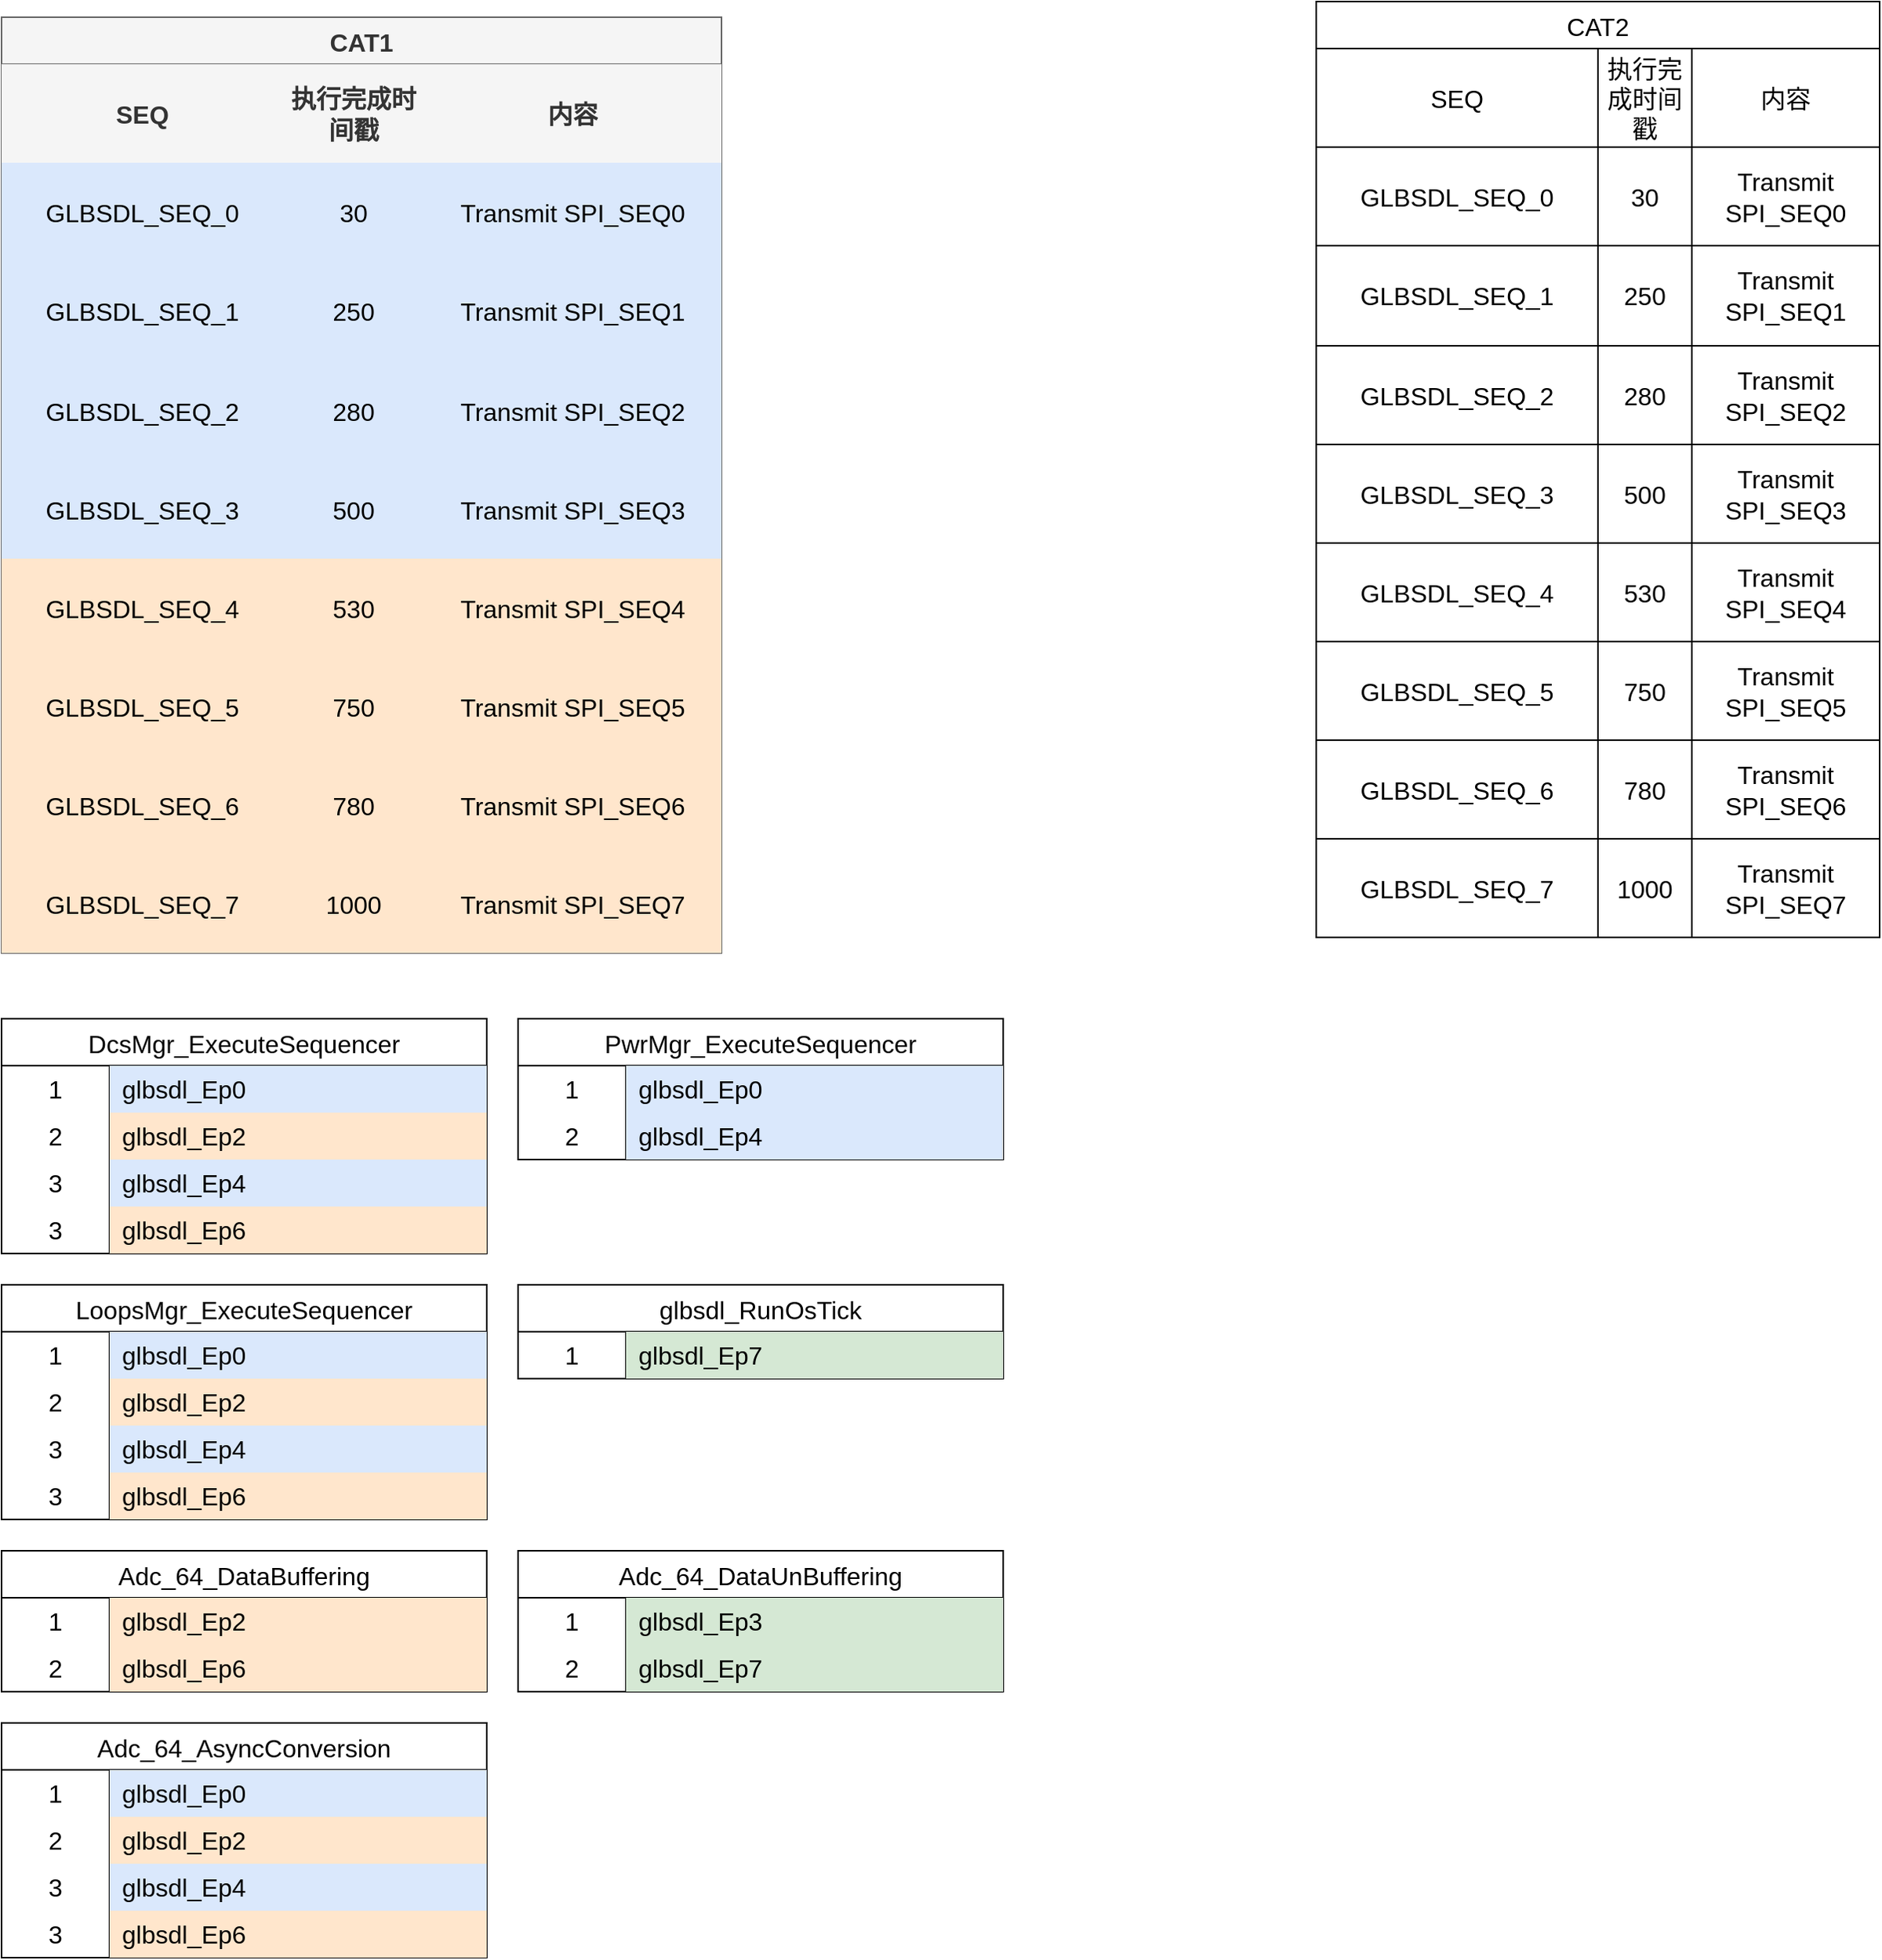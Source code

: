 <mxfile version="22.1.5" type="github">
  <diagram name="第 1 页" id="v6oY52smnRcEkZ9FU9oF">
    <mxGraphModel dx="1167" dy="648" grid="1" gridSize="10" guides="1" tooltips="1" connect="1" arrows="1" fold="1" page="1" pageScale="1" pageWidth="850" pageHeight="1100" math="0" shadow="0">
      <root>
        <mxCell id="0" />
        <mxCell id="1" parent="0" />
        <mxCell id="ijFXuitJDZCYeXIuiVJV-2" value="CAT1" style="shape=table;startSize=30;container=1;collapsible=0;childLayout=tableLayout;strokeColor=#666666;fontSize=16;fontStyle=1;fillColor=#f5f5f5;fontColor=#333333;" vertex="1" parent="1">
          <mxGeometry x="40" y="70" width="460" height="598" as="geometry" />
        </mxCell>
        <mxCell id="ijFXuitJDZCYeXIuiVJV-35" value="" style="shape=tableRow;horizontal=0;startSize=0;swimlaneHead=0;swimlaneBody=0;strokeColor=inherit;top=0;left=0;bottom=0;right=0;collapsible=0;dropTarget=0;fillColor=none;points=[[0,0.5],[1,0.5]];portConstraint=eastwest;fontSize=16;" vertex="1" parent="ijFXuitJDZCYeXIuiVJV-2">
          <mxGeometry y="30" width="460" height="63" as="geometry" />
        </mxCell>
        <mxCell id="ijFXuitJDZCYeXIuiVJV-36" value="SEQ" style="shape=partialRectangle;html=1;whiteSpace=wrap;connectable=0;strokeColor=#666666;overflow=hidden;fillColor=#f5f5f5;top=0;left=0;bottom=0;right=0;pointerEvents=1;fontSize=16;fontStyle=1;fontColor=#333333;" vertex="1" parent="ijFXuitJDZCYeXIuiVJV-35">
          <mxGeometry width="180" height="63" as="geometry">
            <mxRectangle width="180" height="63" as="alternateBounds" />
          </mxGeometry>
        </mxCell>
        <mxCell id="ijFXuitJDZCYeXIuiVJV-37" value="执行完成时间戳" style="shape=partialRectangle;html=1;whiteSpace=wrap;connectable=0;strokeColor=#666666;overflow=hidden;fillColor=#f5f5f5;top=0;left=0;bottom=0;right=0;pointerEvents=1;fontSize=16;fontStyle=1;fontColor=#333333;" vertex="1" parent="ijFXuitJDZCYeXIuiVJV-35">
          <mxGeometry x="180" width="90" height="63" as="geometry">
            <mxRectangle width="90" height="63" as="alternateBounds" />
          </mxGeometry>
        </mxCell>
        <mxCell id="ijFXuitJDZCYeXIuiVJV-38" value="内容" style="shape=partialRectangle;html=1;whiteSpace=wrap;connectable=0;strokeColor=#666666;overflow=hidden;fillColor=#f5f5f5;top=0;left=0;bottom=0;right=0;pointerEvents=1;fontSize=16;fontStyle=1;fontColor=#333333;" vertex="1" parent="ijFXuitJDZCYeXIuiVJV-35">
          <mxGeometry x="270" width="190" height="63" as="geometry">
            <mxRectangle width="190" height="63" as="alternateBounds" />
          </mxGeometry>
        </mxCell>
        <mxCell id="ijFXuitJDZCYeXIuiVJV-3" value="" style="shape=tableRow;horizontal=0;startSize=0;swimlaneHead=0;swimlaneBody=0;strokeColor=inherit;top=0;left=0;bottom=0;right=0;collapsible=0;dropTarget=0;fillColor=none;points=[[0,0.5],[1,0.5]];portConstraint=eastwest;fontSize=16;" vertex="1" parent="ijFXuitJDZCYeXIuiVJV-2">
          <mxGeometry y="93" width="460" height="63" as="geometry" />
        </mxCell>
        <mxCell id="ijFXuitJDZCYeXIuiVJV-4" value="GLBSDL_SEQ_0" style="shape=partialRectangle;html=1;whiteSpace=wrap;connectable=0;strokeColor=#6c8ebf;overflow=hidden;fillColor=#dae8fc;top=0;left=0;bottom=0;right=0;pointerEvents=1;fontSize=16;" vertex="1" parent="ijFXuitJDZCYeXIuiVJV-3">
          <mxGeometry width="180" height="63" as="geometry">
            <mxRectangle width="180" height="63" as="alternateBounds" />
          </mxGeometry>
        </mxCell>
        <mxCell id="ijFXuitJDZCYeXIuiVJV-5" value="30" style="shape=partialRectangle;html=1;whiteSpace=wrap;connectable=0;strokeColor=#6c8ebf;overflow=hidden;fillColor=#dae8fc;top=0;left=0;bottom=0;right=0;pointerEvents=1;fontSize=16;" vertex="1" parent="ijFXuitJDZCYeXIuiVJV-3">
          <mxGeometry x="180" width="90" height="63" as="geometry">
            <mxRectangle width="90" height="63" as="alternateBounds" />
          </mxGeometry>
        </mxCell>
        <mxCell id="ijFXuitJDZCYeXIuiVJV-6" value="Transmit SPI_SEQ0" style="shape=partialRectangle;html=1;whiteSpace=wrap;connectable=0;strokeColor=#6c8ebf;overflow=hidden;fillColor=#dae8fc;top=0;left=0;bottom=0;right=0;pointerEvents=1;fontSize=16;" vertex="1" parent="ijFXuitJDZCYeXIuiVJV-3">
          <mxGeometry x="270" width="190" height="63" as="geometry">
            <mxRectangle width="190" height="63" as="alternateBounds" />
          </mxGeometry>
        </mxCell>
        <mxCell id="ijFXuitJDZCYeXIuiVJV-7" value="" style="shape=tableRow;horizontal=0;startSize=0;swimlaneHead=0;swimlaneBody=0;strokeColor=inherit;top=0;left=0;bottom=0;right=0;collapsible=0;dropTarget=0;fillColor=none;points=[[0,0.5],[1,0.5]];portConstraint=eastwest;fontSize=16;" vertex="1" parent="ijFXuitJDZCYeXIuiVJV-2">
          <mxGeometry y="156" width="460" height="64" as="geometry" />
        </mxCell>
        <mxCell id="ijFXuitJDZCYeXIuiVJV-8" value="GLBSDL_SEQ_1" style="shape=partialRectangle;html=1;whiteSpace=wrap;connectable=0;strokeColor=#6c8ebf;overflow=hidden;fillColor=#dae8fc;top=0;left=0;bottom=0;right=0;pointerEvents=1;fontSize=16;" vertex="1" parent="ijFXuitJDZCYeXIuiVJV-7">
          <mxGeometry width="180" height="64" as="geometry">
            <mxRectangle width="180" height="64" as="alternateBounds" />
          </mxGeometry>
        </mxCell>
        <mxCell id="ijFXuitJDZCYeXIuiVJV-9" value="250" style="shape=partialRectangle;html=1;whiteSpace=wrap;connectable=0;strokeColor=#6c8ebf;overflow=hidden;fillColor=#dae8fc;top=0;left=0;bottom=0;right=0;pointerEvents=1;fontSize=16;" vertex="1" parent="ijFXuitJDZCYeXIuiVJV-7">
          <mxGeometry x="180" width="90" height="64" as="geometry">
            <mxRectangle width="90" height="64" as="alternateBounds" />
          </mxGeometry>
        </mxCell>
        <mxCell id="ijFXuitJDZCYeXIuiVJV-10" value="Transmit SPI_SEQ1" style="shape=partialRectangle;html=1;whiteSpace=wrap;connectable=0;strokeColor=#6c8ebf;overflow=hidden;fillColor=#dae8fc;top=0;left=0;bottom=0;right=0;pointerEvents=1;fontSize=16;" vertex="1" parent="ijFXuitJDZCYeXIuiVJV-7">
          <mxGeometry x="270" width="190" height="64" as="geometry">
            <mxRectangle width="190" height="64" as="alternateBounds" />
          </mxGeometry>
        </mxCell>
        <mxCell id="ijFXuitJDZCYeXIuiVJV-11" value="" style="shape=tableRow;horizontal=0;startSize=0;swimlaneHead=0;swimlaneBody=0;strokeColor=inherit;top=0;left=0;bottom=0;right=0;collapsible=0;dropTarget=0;fillColor=none;points=[[0,0.5],[1,0.5]];portConstraint=eastwest;fontSize=16;" vertex="1" parent="ijFXuitJDZCYeXIuiVJV-2">
          <mxGeometry y="220" width="460" height="63" as="geometry" />
        </mxCell>
        <mxCell id="ijFXuitJDZCYeXIuiVJV-12" value="GLBSDL_SEQ_2" style="shape=partialRectangle;html=1;whiteSpace=wrap;connectable=0;strokeColor=#6c8ebf;overflow=hidden;fillColor=#dae8fc;top=0;left=0;bottom=0;right=0;pointerEvents=1;fontSize=16;" vertex="1" parent="ijFXuitJDZCYeXIuiVJV-11">
          <mxGeometry width="180" height="63" as="geometry">
            <mxRectangle width="180" height="63" as="alternateBounds" />
          </mxGeometry>
        </mxCell>
        <mxCell id="ijFXuitJDZCYeXIuiVJV-13" value="280" style="shape=partialRectangle;html=1;whiteSpace=wrap;connectable=0;strokeColor=#6c8ebf;overflow=hidden;fillColor=#dae8fc;top=0;left=0;bottom=0;right=0;pointerEvents=1;fontSize=16;" vertex="1" parent="ijFXuitJDZCYeXIuiVJV-11">
          <mxGeometry x="180" width="90" height="63" as="geometry">
            <mxRectangle width="90" height="63" as="alternateBounds" />
          </mxGeometry>
        </mxCell>
        <mxCell id="ijFXuitJDZCYeXIuiVJV-14" value="Transmit SPI_SEQ2" style="shape=partialRectangle;html=1;whiteSpace=wrap;connectable=0;strokeColor=#6c8ebf;overflow=hidden;fillColor=#dae8fc;top=0;left=0;bottom=0;right=0;pointerEvents=1;fontSize=16;" vertex="1" parent="ijFXuitJDZCYeXIuiVJV-11">
          <mxGeometry x="270" width="190" height="63" as="geometry">
            <mxRectangle width="190" height="63" as="alternateBounds" />
          </mxGeometry>
        </mxCell>
        <mxCell id="ijFXuitJDZCYeXIuiVJV-15" value="" style="shape=tableRow;horizontal=0;startSize=0;swimlaneHead=0;swimlaneBody=0;strokeColor=inherit;top=0;left=0;bottom=0;right=0;collapsible=0;dropTarget=0;fillColor=none;points=[[0,0.5],[1,0.5]];portConstraint=eastwest;fontSize=16;" vertex="1" parent="ijFXuitJDZCYeXIuiVJV-2">
          <mxGeometry y="283" width="460" height="63" as="geometry" />
        </mxCell>
        <mxCell id="ijFXuitJDZCYeXIuiVJV-16" value="GLBSDL_SEQ_3" style="shape=partialRectangle;html=1;whiteSpace=wrap;connectable=0;strokeColor=#6c8ebf;overflow=hidden;fillColor=#dae8fc;top=0;left=0;bottom=0;right=0;pointerEvents=1;fontSize=16;" vertex="1" parent="ijFXuitJDZCYeXIuiVJV-15">
          <mxGeometry width="180" height="63" as="geometry">
            <mxRectangle width="180" height="63" as="alternateBounds" />
          </mxGeometry>
        </mxCell>
        <mxCell id="ijFXuitJDZCYeXIuiVJV-17" value="500" style="shape=partialRectangle;html=1;whiteSpace=wrap;connectable=0;strokeColor=#6c8ebf;overflow=hidden;fillColor=#dae8fc;top=0;left=0;bottom=0;right=0;pointerEvents=1;fontSize=16;" vertex="1" parent="ijFXuitJDZCYeXIuiVJV-15">
          <mxGeometry x="180" width="90" height="63" as="geometry">
            <mxRectangle width="90" height="63" as="alternateBounds" />
          </mxGeometry>
        </mxCell>
        <mxCell id="ijFXuitJDZCYeXIuiVJV-18" value="Transmit SPI_SEQ3" style="shape=partialRectangle;html=1;whiteSpace=wrap;connectable=0;strokeColor=#6c8ebf;overflow=hidden;fillColor=#dae8fc;top=0;left=0;bottom=0;right=0;pointerEvents=1;fontSize=16;" vertex="1" parent="ijFXuitJDZCYeXIuiVJV-15">
          <mxGeometry x="270" width="190" height="63" as="geometry">
            <mxRectangle width="190" height="63" as="alternateBounds" />
          </mxGeometry>
        </mxCell>
        <mxCell id="ijFXuitJDZCYeXIuiVJV-19" value="" style="shape=tableRow;horizontal=0;startSize=0;swimlaneHead=0;swimlaneBody=0;strokeColor=inherit;top=0;left=0;bottom=0;right=0;collapsible=0;dropTarget=0;fillColor=none;points=[[0,0.5],[1,0.5]];portConstraint=eastwest;fontSize=16;" vertex="1" parent="ijFXuitJDZCYeXIuiVJV-2">
          <mxGeometry y="346" width="460" height="63" as="geometry" />
        </mxCell>
        <mxCell id="ijFXuitJDZCYeXIuiVJV-20" value="GLBSDL_SEQ_4" style="shape=partialRectangle;html=1;whiteSpace=wrap;connectable=0;strokeColor=#d79b00;overflow=hidden;fillColor=#ffe6cc;top=0;left=0;bottom=0;right=0;pointerEvents=1;fontSize=16;" vertex="1" parent="ijFXuitJDZCYeXIuiVJV-19">
          <mxGeometry width="180" height="63" as="geometry">
            <mxRectangle width="180" height="63" as="alternateBounds" />
          </mxGeometry>
        </mxCell>
        <mxCell id="ijFXuitJDZCYeXIuiVJV-21" value="530" style="shape=partialRectangle;html=1;whiteSpace=wrap;connectable=0;strokeColor=#d79b00;overflow=hidden;fillColor=#ffe6cc;top=0;left=0;bottom=0;right=0;pointerEvents=1;fontSize=16;" vertex="1" parent="ijFXuitJDZCYeXIuiVJV-19">
          <mxGeometry x="180" width="90" height="63" as="geometry">
            <mxRectangle width="90" height="63" as="alternateBounds" />
          </mxGeometry>
        </mxCell>
        <mxCell id="ijFXuitJDZCYeXIuiVJV-22" value="Transmit SPI_SEQ4" style="shape=partialRectangle;html=1;whiteSpace=wrap;connectable=0;strokeColor=#d79b00;overflow=hidden;fillColor=#ffe6cc;top=0;left=0;bottom=0;right=0;pointerEvents=1;fontSize=16;" vertex="1" parent="ijFXuitJDZCYeXIuiVJV-19">
          <mxGeometry x="270" width="190" height="63" as="geometry">
            <mxRectangle width="190" height="63" as="alternateBounds" />
          </mxGeometry>
        </mxCell>
        <mxCell id="ijFXuitJDZCYeXIuiVJV-23" value="" style="shape=tableRow;horizontal=0;startSize=0;swimlaneHead=0;swimlaneBody=0;strokeColor=inherit;top=0;left=0;bottom=0;right=0;collapsible=0;dropTarget=0;fillColor=none;points=[[0,0.5],[1,0.5]];portConstraint=eastwest;fontSize=16;" vertex="1" parent="ijFXuitJDZCYeXIuiVJV-2">
          <mxGeometry y="409" width="460" height="63" as="geometry" />
        </mxCell>
        <mxCell id="ijFXuitJDZCYeXIuiVJV-24" value="GLBSDL_SEQ_5" style="shape=partialRectangle;html=1;whiteSpace=wrap;connectable=0;strokeColor=#d79b00;overflow=hidden;fillColor=#ffe6cc;top=0;left=0;bottom=0;right=0;pointerEvents=1;fontSize=16;" vertex="1" parent="ijFXuitJDZCYeXIuiVJV-23">
          <mxGeometry width="180" height="63" as="geometry">
            <mxRectangle width="180" height="63" as="alternateBounds" />
          </mxGeometry>
        </mxCell>
        <mxCell id="ijFXuitJDZCYeXIuiVJV-25" value="750" style="shape=partialRectangle;html=1;whiteSpace=wrap;connectable=0;strokeColor=#d79b00;overflow=hidden;fillColor=#ffe6cc;top=0;left=0;bottom=0;right=0;pointerEvents=1;fontSize=16;" vertex="1" parent="ijFXuitJDZCYeXIuiVJV-23">
          <mxGeometry x="180" width="90" height="63" as="geometry">
            <mxRectangle width="90" height="63" as="alternateBounds" />
          </mxGeometry>
        </mxCell>
        <mxCell id="ijFXuitJDZCYeXIuiVJV-26" value="Transmit SPI_SEQ5" style="shape=partialRectangle;html=1;whiteSpace=wrap;connectable=0;strokeColor=#d79b00;overflow=hidden;fillColor=#ffe6cc;top=0;left=0;bottom=0;right=0;pointerEvents=1;fontSize=16;" vertex="1" parent="ijFXuitJDZCYeXIuiVJV-23">
          <mxGeometry x="270" width="190" height="63" as="geometry">
            <mxRectangle width="190" height="63" as="alternateBounds" />
          </mxGeometry>
        </mxCell>
        <mxCell id="ijFXuitJDZCYeXIuiVJV-27" value="" style="shape=tableRow;horizontal=0;startSize=0;swimlaneHead=0;swimlaneBody=0;strokeColor=inherit;top=0;left=0;bottom=0;right=0;collapsible=0;dropTarget=0;fillColor=none;points=[[0,0.5],[1,0.5]];portConstraint=eastwest;fontSize=16;" vertex="1" parent="ijFXuitJDZCYeXIuiVJV-2">
          <mxGeometry y="472" width="460" height="63" as="geometry" />
        </mxCell>
        <mxCell id="ijFXuitJDZCYeXIuiVJV-28" value="GLBSDL_SEQ_6" style="shape=partialRectangle;html=1;whiteSpace=wrap;connectable=0;strokeColor=#d79b00;overflow=hidden;fillColor=#ffe6cc;top=0;left=0;bottom=0;right=0;pointerEvents=1;fontSize=16;" vertex="1" parent="ijFXuitJDZCYeXIuiVJV-27">
          <mxGeometry width="180" height="63" as="geometry">
            <mxRectangle width="180" height="63" as="alternateBounds" />
          </mxGeometry>
        </mxCell>
        <mxCell id="ijFXuitJDZCYeXIuiVJV-29" value="780" style="shape=partialRectangle;html=1;whiteSpace=wrap;connectable=0;strokeColor=#d79b00;overflow=hidden;fillColor=#ffe6cc;top=0;left=0;bottom=0;right=0;pointerEvents=1;fontSize=16;" vertex="1" parent="ijFXuitJDZCYeXIuiVJV-27">
          <mxGeometry x="180" width="90" height="63" as="geometry">
            <mxRectangle width="90" height="63" as="alternateBounds" />
          </mxGeometry>
        </mxCell>
        <mxCell id="ijFXuitJDZCYeXIuiVJV-30" value="Transmit SPI_SEQ6" style="shape=partialRectangle;html=1;whiteSpace=wrap;connectable=0;strokeColor=#d79b00;overflow=hidden;fillColor=#ffe6cc;top=0;left=0;bottom=0;right=0;pointerEvents=1;fontSize=16;" vertex="1" parent="ijFXuitJDZCYeXIuiVJV-27">
          <mxGeometry x="270" width="190" height="63" as="geometry">
            <mxRectangle width="190" height="63" as="alternateBounds" />
          </mxGeometry>
        </mxCell>
        <mxCell id="ijFXuitJDZCYeXIuiVJV-31" value="" style="shape=tableRow;horizontal=0;startSize=0;swimlaneHead=0;swimlaneBody=0;strokeColor=inherit;top=0;left=0;bottom=0;right=0;collapsible=0;dropTarget=0;fillColor=none;points=[[0,0.5],[1,0.5]];portConstraint=eastwest;fontSize=16;" vertex="1" parent="ijFXuitJDZCYeXIuiVJV-2">
          <mxGeometry y="535" width="460" height="63" as="geometry" />
        </mxCell>
        <mxCell id="ijFXuitJDZCYeXIuiVJV-32" value="GLBSDL_SEQ_7" style="shape=partialRectangle;html=1;whiteSpace=wrap;connectable=0;strokeColor=#d79b00;overflow=hidden;fillColor=#ffe6cc;top=0;left=0;bottom=0;right=0;pointerEvents=1;fontSize=16;" vertex="1" parent="ijFXuitJDZCYeXIuiVJV-31">
          <mxGeometry width="180" height="63" as="geometry">
            <mxRectangle width="180" height="63" as="alternateBounds" />
          </mxGeometry>
        </mxCell>
        <mxCell id="ijFXuitJDZCYeXIuiVJV-33" value="1000" style="shape=partialRectangle;html=1;whiteSpace=wrap;connectable=0;strokeColor=#d79b00;overflow=hidden;fillColor=#ffe6cc;top=0;left=0;bottom=0;right=0;pointerEvents=1;fontSize=16;" vertex="1" parent="ijFXuitJDZCYeXIuiVJV-31">
          <mxGeometry x="180" width="90" height="63" as="geometry">
            <mxRectangle width="90" height="63" as="alternateBounds" />
          </mxGeometry>
        </mxCell>
        <mxCell id="ijFXuitJDZCYeXIuiVJV-34" value="Transmit SPI_SEQ7" style="shape=partialRectangle;html=1;whiteSpace=wrap;connectable=0;strokeColor=#d79b00;overflow=hidden;fillColor=#ffe6cc;top=0;left=0;bottom=0;right=0;pointerEvents=1;fontSize=16;" vertex="1" parent="ijFXuitJDZCYeXIuiVJV-31">
          <mxGeometry x="270" width="190" height="63" as="geometry">
            <mxRectangle width="190" height="63" as="alternateBounds" />
          </mxGeometry>
        </mxCell>
        <mxCell id="ijFXuitJDZCYeXIuiVJV-43" value="CAT2" style="shape=table;startSize=30;container=1;collapsible=0;childLayout=tableLayout;strokeColor=default;fontSize=16;" vertex="1" parent="1">
          <mxGeometry x="880" y="60" width="360" height="598" as="geometry" />
        </mxCell>
        <mxCell id="ijFXuitJDZCYeXIuiVJV-44" value="" style="shape=tableRow;horizontal=0;startSize=0;swimlaneHead=0;swimlaneBody=0;strokeColor=inherit;top=0;left=0;bottom=0;right=0;collapsible=0;dropTarget=0;fillColor=none;points=[[0,0.5],[1,0.5]];portConstraint=eastwest;fontSize=16;" vertex="1" parent="ijFXuitJDZCYeXIuiVJV-43">
          <mxGeometry y="30" width="360" height="63" as="geometry" />
        </mxCell>
        <mxCell id="ijFXuitJDZCYeXIuiVJV-45" value="SEQ" style="shape=partialRectangle;html=1;whiteSpace=wrap;connectable=0;strokeColor=inherit;overflow=hidden;fillColor=none;top=0;left=0;bottom=0;right=0;pointerEvents=1;fontSize=16;" vertex="1" parent="ijFXuitJDZCYeXIuiVJV-44">
          <mxGeometry width="180" height="63" as="geometry">
            <mxRectangle width="180" height="63" as="alternateBounds" />
          </mxGeometry>
        </mxCell>
        <mxCell id="ijFXuitJDZCYeXIuiVJV-46" value="执行完成时间戳" style="shape=partialRectangle;html=1;whiteSpace=wrap;connectable=0;strokeColor=inherit;overflow=hidden;fillColor=none;top=0;left=0;bottom=0;right=0;pointerEvents=1;fontSize=16;" vertex="1" parent="ijFXuitJDZCYeXIuiVJV-44">
          <mxGeometry x="180" width="60" height="63" as="geometry">
            <mxRectangle width="60" height="63" as="alternateBounds" />
          </mxGeometry>
        </mxCell>
        <mxCell id="ijFXuitJDZCYeXIuiVJV-47" value="内容" style="shape=partialRectangle;html=1;whiteSpace=wrap;connectable=0;strokeColor=inherit;overflow=hidden;fillColor=none;top=0;left=0;bottom=0;right=0;pointerEvents=1;fontSize=16;" vertex="1" parent="ijFXuitJDZCYeXIuiVJV-44">
          <mxGeometry x="240" width="120" height="63" as="geometry">
            <mxRectangle width="120" height="63" as="alternateBounds" />
          </mxGeometry>
        </mxCell>
        <mxCell id="ijFXuitJDZCYeXIuiVJV-48" value="" style="shape=tableRow;horizontal=0;startSize=0;swimlaneHead=0;swimlaneBody=0;strokeColor=inherit;top=0;left=0;bottom=0;right=0;collapsible=0;dropTarget=0;fillColor=none;points=[[0,0.5],[1,0.5]];portConstraint=eastwest;fontSize=16;" vertex="1" parent="ijFXuitJDZCYeXIuiVJV-43">
          <mxGeometry y="93" width="360" height="63" as="geometry" />
        </mxCell>
        <mxCell id="ijFXuitJDZCYeXIuiVJV-49" value="GLBSDL_SEQ_0" style="shape=partialRectangle;html=1;whiteSpace=wrap;connectable=0;strokeColor=inherit;overflow=hidden;fillColor=none;top=0;left=0;bottom=0;right=0;pointerEvents=1;fontSize=16;" vertex="1" parent="ijFXuitJDZCYeXIuiVJV-48">
          <mxGeometry width="180" height="63" as="geometry">
            <mxRectangle width="180" height="63" as="alternateBounds" />
          </mxGeometry>
        </mxCell>
        <mxCell id="ijFXuitJDZCYeXIuiVJV-50" value="30" style="shape=partialRectangle;html=1;whiteSpace=wrap;connectable=0;strokeColor=inherit;overflow=hidden;fillColor=none;top=0;left=0;bottom=0;right=0;pointerEvents=1;fontSize=16;" vertex="1" parent="ijFXuitJDZCYeXIuiVJV-48">
          <mxGeometry x="180" width="60" height="63" as="geometry">
            <mxRectangle width="60" height="63" as="alternateBounds" />
          </mxGeometry>
        </mxCell>
        <mxCell id="ijFXuitJDZCYeXIuiVJV-51" value="Transmit SPI_SEQ0" style="shape=partialRectangle;html=1;whiteSpace=wrap;connectable=0;strokeColor=inherit;overflow=hidden;fillColor=none;top=0;left=0;bottom=0;right=0;pointerEvents=1;fontSize=16;" vertex="1" parent="ijFXuitJDZCYeXIuiVJV-48">
          <mxGeometry x="240" width="120" height="63" as="geometry">
            <mxRectangle width="120" height="63" as="alternateBounds" />
          </mxGeometry>
        </mxCell>
        <mxCell id="ijFXuitJDZCYeXIuiVJV-52" value="" style="shape=tableRow;horizontal=0;startSize=0;swimlaneHead=0;swimlaneBody=0;strokeColor=inherit;top=0;left=0;bottom=0;right=0;collapsible=0;dropTarget=0;fillColor=none;points=[[0,0.5],[1,0.5]];portConstraint=eastwest;fontSize=16;" vertex="1" parent="ijFXuitJDZCYeXIuiVJV-43">
          <mxGeometry y="156" width="360" height="64" as="geometry" />
        </mxCell>
        <mxCell id="ijFXuitJDZCYeXIuiVJV-53" value="GLBSDL_SEQ_1" style="shape=partialRectangle;html=1;whiteSpace=wrap;connectable=0;strokeColor=inherit;overflow=hidden;fillColor=none;top=0;left=0;bottom=0;right=0;pointerEvents=1;fontSize=16;" vertex="1" parent="ijFXuitJDZCYeXIuiVJV-52">
          <mxGeometry width="180" height="64" as="geometry">
            <mxRectangle width="180" height="64" as="alternateBounds" />
          </mxGeometry>
        </mxCell>
        <mxCell id="ijFXuitJDZCYeXIuiVJV-54" value="250" style="shape=partialRectangle;html=1;whiteSpace=wrap;connectable=0;strokeColor=inherit;overflow=hidden;fillColor=none;top=0;left=0;bottom=0;right=0;pointerEvents=1;fontSize=16;" vertex="1" parent="ijFXuitJDZCYeXIuiVJV-52">
          <mxGeometry x="180" width="60" height="64" as="geometry">
            <mxRectangle width="60" height="64" as="alternateBounds" />
          </mxGeometry>
        </mxCell>
        <mxCell id="ijFXuitJDZCYeXIuiVJV-55" value="Transmit SPI_SEQ1" style="shape=partialRectangle;html=1;whiteSpace=wrap;connectable=0;strokeColor=inherit;overflow=hidden;fillColor=none;top=0;left=0;bottom=0;right=0;pointerEvents=1;fontSize=16;" vertex="1" parent="ijFXuitJDZCYeXIuiVJV-52">
          <mxGeometry x="240" width="120" height="64" as="geometry">
            <mxRectangle width="120" height="64" as="alternateBounds" />
          </mxGeometry>
        </mxCell>
        <mxCell id="ijFXuitJDZCYeXIuiVJV-56" value="" style="shape=tableRow;horizontal=0;startSize=0;swimlaneHead=0;swimlaneBody=0;strokeColor=inherit;top=0;left=0;bottom=0;right=0;collapsible=0;dropTarget=0;fillColor=none;points=[[0,0.5],[1,0.5]];portConstraint=eastwest;fontSize=16;" vertex="1" parent="ijFXuitJDZCYeXIuiVJV-43">
          <mxGeometry y="220" width="360" height="63" as="geometry" />
        </mxCell>
        <mxCell id="ijFXuitJDZCYeXIuiVJV-57" value="GLBSDL_SEQ_2" style="shape=partialRectangle;html=1;whiteSpace=wrap;connectable=0;strokeColor=inherit;overflow=hidden;fillColor=none;top=0;left=0;bottom=0;right=0;pointerEvents=1;fontSize=16;" vertex="1" parent="ijFXuitJDZCYeXIuiVJV-56">
          <mxGeometry width="180" height="63" as="geometry">
            <mxRectangle width="180" height="63" as="alternateBounds" />
          </mxGeometry>
        </mxCell>
        <mxCell id="ijFXuitJDZCYeXIuiVJV-58" value="280" style="shape=partialRectangle;html=1;whiteSpace=wrap;connectable=0;strokeColor=inherit;overflow=hidden;fillColor=none;top=0;left=0;bottom=0;right=0;pointerEvents=1;fontSize=16;" vertex="1" parent="ijFXuitJDZCYeXIuiVJV-56">
          <mxGeometry x="180" width="60" height="63" as="geometry">
            <mxRectangle width="60" height="63" as="alternateBounds" />
          </mxGeometry>
        </mxCell>
        <mxCell id="ijFXuitJDZCYeXIuiVJV-59" value="Transmit SPI_SEQ2" style="shape=partialRectangle;html=1;whiteSpace=wrap;connectable=0;strokeColor=inherit;overflow=hidden;fillColor=none;top=0;left=0;bottom=0;right=0;pointerEvents=1;fontSize=16;" vertex="1" parent="ijFXuitJDZCYeXIuiVJV-56">
          <mxGeometry x="240" width="120" height="63" as="geometry">
            <mxRectangle width="120" height="63" as="alternateBounds" />
          </mxGeometry>
        </mxCell>
        <mxCell id="ijFXuitJDZCYeXIuiVJV-60" value="" style="shape=tableRow;horizontal=0;startSize=0;swimlaneHead=0;swimlaneBody=0;strokeColor=inherit;top=0;left=0;bottom=0;right=0;collapsible=0;dropTarget=0;fillColor=none;points=[[0,0.5],[1,0.5]];portConstraint=eastwest;fontSize=16;" vertex="1" parent="ijFXuitJDZCYeXIuiVJV-43">
          <mxGeometry y="283" width="360" height="63" as="geometry" />
        </mxCell>
        <mxCell id="ijFXuitJDZCYeXIuiVJV-61" value="GLBSDL_SEQ_3" style="shape=partialRectangle;html=1;whiteSpace=wrap;connectable=0;strokeColor=inherit;overflow=hidden;fillColor=none;top=0;left=0;bottom=0;right=0;pointerEvents=1;fontSize=16;" vertex="1" parent="ijFXuitJDZCYeXIuiVJV-60">
          <mxGeometry width="180" height="63" as="geometry">
            <mxRectangle width="180" height="63" as="alternateBounds" />
          </mxGeometry>
        </mxCell>
        <mxCell id="ijFXuitJDZCYeXIuiVJV-62" value="500" style="shape=partialRectangle;html=1;whiteSpace=wrap;connectable=0;strokeColor=inherit;overflow=hidden;fillColor=none;top=0;left=0;bottom=0;right=0;pointerEvents=1;fontSize=16;" vertex="1" parent="ijFXuitJDZCYeXIuiVJV-60">
          <mxGeometry x="180" width="60" height="63" as="geometry">
            <mxRectangle width="60" height="63" as="alternateBounds" />
          </mxGeometry>
        </mxCell>
        <mxCell id="ijFXuitJDZCYeXIuiVJV-63" value="Transmit SPI_SEQ3" style="shape=partialRectangle;html=1;whiteSpace=wrap;connectable=0;strokeColor=inherit;overflow=hidden;fillColor=none;top=0;left=0;bottom=0;right=0;pointerEvents=1;fontSize=16;" vertex="1" parent="ijFXuitJDZCYeXIuiVJV-60">
          <mxGeometry x="240" width="120" height="63" as="geometry">
            <mxRectangle width="120" height="63" as="alternateBounds" />
          </mxGeometry>
        </mxCell>
        <mxCell id="ijFXuitJDZCYeXIuiVJV-64" value="" style="shape=tableRow;horizontal=0;startSize=0;swimlaneHead=0;swimlaneBody=0;strokeColor=inherit;top=0;left=0;bottom=0;right=0;collapsible=0;dropTarget=0;fillColor=none;points=[[0,0.5],[1,0.5]];portConstraint=eastwest;fontSize=16;" vertex="1" parent="ijFXuitJDZCYeXIuiVJV-43">
          <mxGeometry y="346" width="360" height="63" as="geometry" />
        </mxCell>
        <mxCell id="ijFXuitJDZCYeXIuiVJV-65" value="GLBSDL_SEQ_4" style="shape=partialRectangle;html=1;whiteSpace=wrap;connectable=0;strokeColor=inherit;overflow=hidden;fillColor=none;top=0;left=0;bottom=0;right=0;pointerEvents=1;fontSize=16;" vertex="1" parent="ijFXuitJDZCYeXIuiVJV-64">
          <mxGeometry width="180" height="63" as="geometry">
            <mxRectangle width="180" height="63" as="alternateBounds" />
          </mxGeometry>
        </mxCell>
        <mxCell id="ijFXuitJDZCYeXIuiVJV-66" value="530" style="shape=partialRectangle;html=1;whiteSpace=wrap;connectable=0;strokeColor=inherit;overflow=hidden;fillColor=none;top=0;left=0;bottom=0;right=0;pointerEvents=1;fontSize=16;" vertex="1" parent="ijFXuitJDZCYeXIuiVJV-64">
          <mxGeometry x="180" width="60" height="63" as="geometry">
            <mxRectangle width="60" height="63" as="alternateBounds" />
          </mxGeometry>
        </mxCell>
        <mxCell id="ijFXuitJDZCYeXIuiVJV-67" value="Transmit SPI_SEQ4" style="shape=partialRectangle;html=1;whiteSpace=wrap;connectable=0;strokeColor=inherit;overflow=hidden;fillColor=none;top=0;left=0;bottom=0;right=0;pointerEvents=1;fontSize=16;" vertex="1" parent="ijFXuitJDZCYeXIuiVJV-64">
          <mxGeometry x="240" width="120" height="63" as="geometry">
            <mxRectangle width="120" height="63" as="alternateBounds" />
          </mxGeometry>
        </mxCell>
        <mxCell id="ijFXuitJDZCYeXIuiVJV-68" value="" style="shape=tableRow;horizontal=0;startSize=0;swimlaneHead=0;swimlaneBody=0;strokeColor=inherit;top=0;left=0;bottom=0;right=0;collapsible=0;dropTarget=0;fillColor=none;points=[[0,0.5],[1,0.5]];portConstraint=eastwest;fontSize=16;" vertex="1" parent="ijFXuitJDZCYeXIuiVJV-43">
          <mxGeometry y="409" width="360" height="63" as="geometry" />
        </mxCell>
        <mxCell id="ijFXuitJDZCYeXIuiVJV-69" value="GLBSDL_SEQ_5" style="shape=partialRectangle;html=1;whiteSpace=wrap;connectable=0;strokeColor=inherit;overflow=hidden;fillColor=none;top=0;left=0;bottom=0;right=0;pointerEvents=1;fontSize=16;" vertex="1" parent="ijFXuitJDZCYeXIuiVJV-68">
          <mxGeometry width="180" height="63" as="geometry">
            <mxRectangle width="180" height="63" as="alternateBounds" />
          </mxGeometry>
        </mxCell>
        <mxCell id="ijFXuitJDZCYeXIuiVJV-70" value="750" style="shape=partialRectangle;html=1;whiteSpace=wrap;connectable=0;strokeColor=inherit;overflow=hidden;fillColor=none;top=0;left=0;bottom=0;right=0;pointerEvents=1;fontSize=16;" vertex="1" parent="ijFXuitJDZCYeXIuiVJV-68">
          <mxGeometry x="180" width="60" height="63" as="geometry">
            <mxRectangle width="60" height="63" as="alternateBounds" />
          </mxGeometry>
        </mxCell>
        <mxCell id="ijFXuitJDZCYeXIuiVJV-71" value="Transmit SPI_SEQ5" style="shape=partialRectangle;html=1;whiteSpace=wrap;connectable=0;strokeColor=inherit;overflow=hidden;fillColor=none;top=0;left=0;bottom=0;right=0;pointerEvents=1;fontSize=16;" vertex="1" parent="ijFXuitJDZCYeXIuiVJV-68">
          <mxGeometry x="240" width="120" height="63" as="geometry">
            <mxRectangle width="120" height="63" as="alternateBounds" />
          </mxGeometry>
        </mxCell>
        <mxCell id="ijFXuitJDZCYeXIuiVJV-72" value="" style="shape=tableRow;horizontal=0;startSize=0;swimlaneHead=0;swimlaneBody=0;strokeColor=inherit;top=0;left=0;bottom=0;right=0;collapsible=0;dropTarget=0;fillColor=none;points=[[0,0.5],[1,0.5]];portConstraint=eastwest;fontSize=16;" vertex="1" parent="ijFXuitJDZCYeXIuiVJV-43">
          <mxGeometry y="472" width="360" height="63" as="geometry" />
        </mxCell>
        <mxCell id="ijFXuitJDZCYeXIuiVJV-73" value="GLBSDL_SEQ_6" style="shape=partialRectangle;html=1;whiteSpace=wrap;connectable=0;strokeColor=inherit;overflow=hidden;fillColor=none;top=0;left=0;bottom=0;right=0;pointerEvents=1;fontSize=16;" vertex="1" parent="ijFXuitJDZCYeXIuiVJV-72">
          <mxGeometry width="180" height="63" as="geometry">
            <mxRectangle width="180" height="63" as="alternateBounds" />
          </mxGeometry>
        </mxCell>
        <mxCell id="ijFXuitJDZCYeXIuiVJV-74" value="780" style="shape=partialRectangle;html=1;whiteSpace=wrap;connectable=0;strokeColor=inherit;overflow=hidden;fillColor=none;top=0;left=0;bottom=0;right=0;pointerEvents=1;fontSize=16;" vertex="1" parent="ijFXuitJDZCYeXIuiVJV-72">
          <mxGeometry x="180" width="60" height="63" as="geometry">
            <mxRectangle width="60" height="63" as="alternateBounds" />
          </mxGeometry>
        </mxCell>
        <mxCell id="ijFXuitJDZCYeXIuiVJV-75" value="Transmit SPI_SEQ6" style="shape=partialRectangle;html=1;whiteSpace=wrap;connectable=0;strokeColor=inherit;overflow=hidden;fillColor=none;top=0;left=0;bottom=0;right=0;pointerEvents=1;fontSize=16;" vertex="1" parent="ijFXuitJDZCYeXIuiVJV-72">
          <mxGeometry x="240" width="120" height="63" as="geometry">
            <mxRectangle width="120" height="63" as="alternateBounds" />
          </mxGeometry>
        </mxCell>
        <mxCell id="ijFXuitJDZCYeXIuiVJV-76" value="" style="shape=tableRow;horizontal=0;startSize=0;swimlaneHead=0;swimlaneBody=0;strokeColor=inherit;top=0;left=0;bottom=0;right=0;collapsible=0;dropTarget=0;fillColor=none;points=[[0,0.5],[1,0.5]];portConstraint=eastwest;fontSize=16;" vertex="1" parent="ijFXuitJDZCYeXIuiVJV-43">
          <mxGeometry y="535" width="360" height="63" as="geometry" />
        </mxCell>
        <mxCell id="ijFXuitJDZCYeXIuiVJV-77" value="GLBSDL_SEQ_7" style="shape=partialRectangle;html=1;whiteSpace=wrap;connectable=0;strokeColor=inherit;overflow=hidden;fillColor=none;top=0;left=0;bottom=0;right=0;pointerEvents=1;fontSize=16;" vertex="1" parent="ijFXuitJDZCYeXIuiVJV-76">
          <mxGeometry width="180" height="63" as="geometry">
            <mxRectangle width="180" height="63" as="alternateBounds" />
          </mxGeometry>
        </mxCell>
        <mxCell id="ijFXuitJDZCYeXIuiVJV-78" value="1000" style="shape=partialRectangle;html=1;whiteSpace=wrap;connectable=0;strokeColor=inherit;overflow=hidden;fillColor=none;top=0;left=0;bottom=0;right=0;pointerEvents=1;fontSize=16;" vertex="1" parent="ijFXuitJDZCYeXIuiVJV-76">
          <mxGeometry x="180" width="60" height="63" as="geometry">
            <mxRectangle width="60" height="63" as="alternateBounds" />
          </mxGeometry>
        </mxCell>
        <mxCell id="ijFXuitJDZCYeXIuiVJV-79" value="Transmit SPI_SEQ7" style="shape=partialRectangle;html=1;whiteSpace=wrap;connectable=0;strokeColor=inherit;overflow=hidden;fillColor=none;top=0;left=0;bottom=0;right=0;pointerEvents=1;fontSize=16;" vertex="1" parent="ijFXuitJDZCYeXIuiVJV-76">
          <mxGeometry x="240" width="120" height="63" as="geometry">
            <mxRectangle width="120" height="63" as="alternateBounds" />
          </mxGeometry>
        </mxCell>
        <mxCell id="ijFXuitJDZCYeXIuiVJV-133" value="DcsMgr_ExecuteSequencer" style="shape=table;startSize=30;container=1;collapsible=0;childLayout=tableLayout;fixedRows=1;rowLines=0;fontStyle=0;strokeColor=default;fontSize=16;" vertex="1" parent="1">
          <mxGeometry x="40" y="710" width="310" height="150" as="geometry" />
        </mxCell>
        <mxCell id="ijFXuitJDZCYeXIuiVJV-134" value="" style="shape=tableRow;horizontal=0;startSize=0;swimlaneHead=0;swimlaneBody=0;top=0;left=0;bottom=0;right=0;collapsible=0;dropTarget=0;fillColor=none;points=[[0,0.5],[1,0.5]];portConstraint=eastwest;strokeColor=inherit;fontSize=16;" vertex="1" parent="ijFXuitJDZCYeXIuiVJV-133">
          <mxGeometry y="30" width="310" height="30" as="geometry" />
        </mxCell>
        <mxCell id="ijFXuitJDZCYeXIuiVJV-135" value="1" style="shape=partialRectangle;html=1;whiteSpace=wrap;connectable=0;fillColor=none;top=0;left=0;bottom=0;right=0;overflow=hidden;pointerEvents=1;strokeColor=inherit;fontSize=16;" vertex="1" parent="ijFXuitJDZCYeXIuiVJV-134">
          <mxGeometry width="69" height="30" as="geometry">
            <mxRectangle width="69" height="30" as="alternateBounds" />
          </mxGeometry>
        </mxCell>
        <mxCell id="ijFXuitJDZCYeXIuiVJV-136" value="glbsdl_Ep0" style="shape=partialRectangle;html=1;whiteSpace=wrap;connectable=0;fillColor=#dae8fc;top=0;left=0;bottom=0;right=0;align=left;spacingLeft=6;overflow=hidden;strokeColor=#6c8ebf;fontSize=16;" vertex="1" parent="ijFXuitJDZCYeXIuiVJV-134">
          <mxGeometry x="69" width="241" height="30" as="geometry">
            <mxRectangle width="241" height="30" as="alternateBounds" />
          </mxGeometry>
        </mxCell>
        <mxCell id="ijFXuitJDZCYeXIuiVJV-137" value="" style="shape=tableRow;horizontal=0;startSize=0;swimlaneHead=0;swimlaneBody=0;top=0;left=0;bottom=0;right=0;collapsible=0;dropTarget=0;fillColor=none;points=[[0,0.5],[1,0.5]];portConstraint=eastwest;strokeColor=inherit;fontSize=16;" vertex="1" parent="ijFXuitJDZCYeXIuiVJV-133">
          <mxGeometry y="60" width="310" height="30" as="geometry" />
        </mxCell>
        <mxCell id="ijFXuitJDZCYeXIuiVJV-138" value="2" style="shape=partialRectangle;html=1;whiteSpace=wrap;connectable=0;fillColor=none;top=0;left=0;bottom=0;right=0;overflow=hidden;strokeColor=inherit;fontSize=16;" vertex="1" parent="ijFXuitJDZCYeXIuiVJV-137">
          <mxGeometry width="69" height="30" as="geometry">
            <mxRectangle width="69" height="30" as="alternateBounds" />
          </mxGeometry>
        </mxCell>
        <mxCell id="ijFXuitJDZCYeXIuiVJV-139" value="glbsdl_Ep2" style="shape=partialRectangle;html=1;whiteSpace=wrap;connectable=0;fillColor=#ffe6cc;top=0;left=0;bottom=0;right=0;align=left;spacingLeft=6;overflow=hidden;strokeColor=#d79b00;fontSize=16;" vertex="1" parent="ijFXuitJDZCYeXIuiVJV-137">
          <mxGeometry x="69" width="241" height="30" as="geometry">
            <mxRectangle width="241" height="30" as="alternateBounds" />
          </mxGeometry>
        </mxCell>
        <mxCell id="ijFXuitJDZCYeXIuiVJV-140" value="" style="shape=tableRow;horizontal=0;startSize=0;swimlaneHead=0;swimlaneBody=0;top=0;left=0;bottom=0;right=0;collapsible=0;dropTarget=0;fillColor=none;points=[[0,0.5],[1,0.5]];portConstraint=eastwest;strokeColor=inherit;fontSize=16;" vertex="1" parent="ijFXuitJDZCYeXIuiVJV-133">
          <mxGeometry y="90" width="310" height="30" as="geometry" />
        </mxCell>
        <mxCell id="ijFXuitJDZCYeXIuiVJV-141" value="3" style="shape=partialRectangle;html=1;whiteSpace=wrap;connectable=0;fillColor=none;top=0;left=0;bottom=0;right=0;overflow=hidden;strokeColor=inherit;fontSize=16;" vertex="1" parent="ijFXuitJDZCYeXIuiVJV-140">
          <mxGeometry width="69" height="30" as="geometry">
            <mxRectangle width="69" height="30" as="alternateBounds" />
          </mxGeometry>
        </mxCell>
        <mxCell id="ijFXuitJDZCYeXIuiVJV-142" value="glbsdl_Ep4" style="shape=partialRectangle;html=1;whiteSpace=wrap;connectable=0;fillColor=#dae8fc;top=0;left=0;bottom=0;right=0;align=left;spacingLeft=6;overflow=hidden;strokeColor=#6c8ebf;fontSize=16;" vertex="1" parent="ijFXuitJDZCYeXIuiVJV-140">
          <mxGeometry x="69" width="241" height="30" as="geometry">
            <mxRectangle width="241" height="30" as="alternateBounds" />
          </mxGeometry>
        </mxCell>
        <mxCell id="ijFXuitJDZCYeXIuiVJV-144" value="" style="shape=tableRow;horizontal=0;startSize=0;swimlaneHead=0;swimlaneBody=0;top=0;left=0;bottom=0;right=0;collapsible=0;dropTarget=0;fillColor=none;points=[[0,0.5],[1,0.5]];portConstraint=eastwest;strokeColor=inherit;fontSize=16;" vertex="1" parent="ijFXuitJDZCYeXIuiVJV-133">
          <mxGeometry y="120" width="310" height="30" as="geometry" />
        </mxCell>
        <mxCell id="ijFXuitJDZCYeXIuiVJV-145" value="3" style="shape=partialRectangle;html=1;whiteSpace=wrap;connectable=0;fillColor=none;top=0;left=0;bottom=0;right=0;overflow=hidden;strokeColor=inherit;fontSize=16;" vertex="1" parent="ijFXuitJDZCYeXIuiVJV-144">
          <mxGeometry width="69" height="30" as="geometry">
            <mxRectangle width="69" height="30" as="alternateBounds" />
          </mxGeometry>
        </mxCell>
        <mxCell id="ijFXuitJDZCYeXIuiVJV-146" value="glbsdl_Ep6" style="shape=partialRectangle;html=1;whiteSpace=wrap;connectable=0;fillColor=#ffe6cc;top=0;left=0;bottom=0;right=0;align=left;spacingLeft=6;overflow=hidden;strokeColor=#d79b00;fontSize=16;" vertex="1" parent="ijFXuitJDZCYeXIuiVJV-144">
          <mxGeometry x="69" width="241" height="30" as="geometry">
            <mxRectangle width="241" height="30" as="alternateBounds" />
          </mxGeometry>
        </mxCell>
        <mxCell id="ijFXuitJDZCYeXIuiVJV-147" value="LoopsMgr_ExecuteSequencer" style="shape=table;startSize=30;container=1;collapsible=0;childLayout=tableLayout;fixedRows=1;rowLines=0;fontStyle=0;strokeColor=default;fontSize=16;" vertex="1" parent="1">
          <mxGeometry x="40" y="880" width="310" height="150" as="geometry" />
        </mxCell>
        <mxCell id="ijFXuitJDZCYeXIuiVJV-148" value="" style="shape=tableRow;horizontal=0;startSize=0;swimlaneHead=0;swimlaneBody=0;top=0;left=0;bottom=0;right=0;collapsible=0;dropTarget=0;fillColor=none;points=[[0,0.5],[1,0.5]];portConstraint=eastwest;strokeColor=inherit;fontSize=16;" vertex="1" parent="ijFXuitJDZCYeXIuiVJV-147">
          <mxGeometry y="30" width="310" height="30" as="geometry" />
        </mxCell>
        <mxCell id="ijFXuitJDZCYeXIuiVJV-149" value="1" style="shape=partialRectangle;html=1;whiteSpace=wrap;connectable=0;fillColor=none;top=0;left=0;bottom=0;right=0;overflow=hidden;pointerEvents=1;strokeColor=inherit;fontSize=16;" vertex="1" parent="ijFXuitJDZCYeXIuiVJV-148">
          <mxGeometry width="69" height="30" as="geometry">
            <mxRectangle width="69" height="30" as="alternateBounds" />
          </mxGeometry>
        </mxCell>
        <mxCell id="ijFXuitJDZCYeXIuiVJV-150" value="glbsdl_Ep0" style="shape=partialRectangle;html=1;whiteSpace=wrap;connectable=0;fillColor=#dae8fc;top=0;left=0;bottom=0;right=0;align=left;spacingLeft=6;overflow=hidden;strokeColor=#6c8ebf;fontSize=16;" vertex="1" parent="ijFXuitJDZCYeXIuiVJV-148">
          <mxGeometry x="69" width="241" height="30" as="geometry">
            <mxRectangle width="241" height="30" as="alternateBounds" />
          </mxGeometry>
        </mxCell>
        <mxCell id="ijFXuitJDZCYeXIuiVJV-151" value="" style="shape=tableRow;horizontal=0;startSize=0;swimlaneHead=0;swimlaneBody=0;top=0;left=0;bottom=0;right=0;collapsible=0;dropTarget=0;fillColor=none;points=[[0,0.5],[1,0.5]];portConstraint=eastwest;strokeColor=inherit;fontSize=16;" vertex="1" parent="ijFXuitJDZCYeXIuiVJV-147">
          <mxGeometry y="60" width="310" height="30" as="geometry" />
        </mxCell>
        <mxCell id="ijFXuitJDZCYeXIuiVJV-152" value="2" style="shape=partialRectangle;html=1;whiteSpace=wrap;connectable=0;fillColor=none;top=0;left=0;bottom=0;right=0;overflow=hidden;strokeColor=inherit;fontSize=16;" vertex="1" parent="ijFXuitJDZCYeXIuiVJV-151">
          <mxGeometry width="69" height="30" as="geometry">
            <mxRectangle width="69" height="30" as="alternateBounds" />
          </mxGeometry>
        </mxCell>
        <mxCell id="ijFXuitJDZCYeXIuiVJV-153" value="glbsdl_Ep2" style="shape=partialRectangle;html=1;whiteSpace=wrap;connectable=0;fillColor=#ffe6cc;top=0;left=0;bottom=0;right=0;align=left;spacingLeft=6;overflow=hidden;strokeColor=#d79b00;fontSize=16;" vertex="1" parent="ijFXuitJDZCYeXIuiVJV-151">
          <mxGeometry x="69" width="241" height="30" as="geometry">
            <mxRectangle width="241" height="30" as="alternateBounds" />
          </mxGeometry>
        </mxCell>
        <mxCell id="ijFXuitJDZCYeXIuiVJV-154" value="" style="shape=tableRow;horizontal=0;startSize=0;swimlaneHead=0;swimlaneBody=0;top=0;left=0;bottom=0;right=0;collapsible=0;dropTarget=0;fillColor=none;points=[[0,0.5],[1,0.5]];portConstraint=eastwest;strokeColor=inherit;fontSize=16;" vertex="1" parent="ijFXuitJDZCYeXIuiVJV-147">
          <mxGeometry y="90" width="310" height="30" as="geometry" />
        </mxCell>
        <mxCell id="ijFXuitJDZCYeXIuiVJV-155" value="3" style="shape=partialRectangle;html=1;whiteSpace=wrap;connectable=0;fillColor=none;top=0;left=0;bottom=0;right=0;overflow=hidden;strokeColor=inherit;fontSize=16;" vertex="1" parent="ijFXuitJDZCYeXIuiVJV-154">
          <mxGeometry width="69" height="30" as="geometry">
            <mxRectangle width="69" height="30" as="alternateBounds" />
          </mxGeometry>
        </mxCell>
        <mxCell id="ijFXuitJDZCYeXIuiVJV-156" value="glbsdl_Ep4" style="shape=partialRectangle;html=1;whiteSpace=wrap;connectable=0;fillColor=#dae8fc;top=0;left=0;bottom=0;right=0;align=left;spacingLeft=6;overflow=hidden;strokeColor=#6c8ebf;fontSize=16;" vertex="1" parent="ijFXuitJDZCYeXIuiVJV-154">
          <mxGeometry x="69" width="241" height="30" as="geometry">
            <mxRectangle width="241" height="30" as="alternateBounds" />
          </mxGeometry>
        </mxCell>
        <mxCell id="ijFXuitJDZCYeXIuiVJV-157" value="" style="shape=tableRow;horizontal=0;startSize=0;swimlaneHead=0;swimlaneBody=0;top=0;left=0;bottom=0;right=0;collapsible=0;dropTarget=0;fillColor=none;points=[[0,0.5],[1,0.5]];portConstraint=eastwest;strokeColor=inherit;fontSize=16;" vertex="1" parent="ijFXuitJDZCYeXIuiVJV-147">
          <mxGeometry y="120" width="310" height="30" as="geometry" />
        </mxCell>
        <mxCell id="ijFXuitJDZCYeXIuiVJV-158" value="3" style="shape=partialRectangle;html=1;whiteSpace=wrap;connectable=0;fillColor=none;top=0;left=0;bottom=0;right=0;overflow=hidden;strokeColor=inherit;fontSize=16;" vertex="1" parent="ijFXuitJDZCYeXIuiVJV-157">
          <mxGeometry width="69" height="30" as="geometry">
            <mxRectangle width="69" height="30" as="alternateBounds" />
          </mxGeometry>
        </mxCell>
        <mxCell id="ijFXuitJDZCYeXIuiVJV-159" value="glbsdl_Ep6" style="shape=partialRectangle;html=1;whiteSpace=wrap;connectable=0;fillColor=#ffe6cc;top=0;left=0;bottom=0;right=0;align=left;spacingLeft=6;overflow=hidden;strokeColor=#d79b00;fontSize=16;" vertex="1" parent="ijFXuitJDZCYeXIuiVJV-157">
          <mxGeometry x="69" width="241" height="30" as="geometry">
            <mxRectangle width="241" height="30" as="alternateBounds" />
          </mxGeometry>
        </mxCell>
        <mxCell id="ijFXuitJDZCYeXIuiVJV-160" value="Adc_64_DataBuffering" style="shape=table;startSize=30;container=1;collapsible=0;childLayout=tableLayout;fixedRows=1;rowLines=0;fontStyle=0;strokeColor=default;fontSize=16;" vertex="1" parent="1">
          <mxGeometry x="40" y="1050" width="310" height="90" as="geometry" />
        </mxCell>
        <mxCell id="ijFXuitJDZCYeXIuiVJV-161" value="" style="shape=tableRow;horizontal=0;startSize=0;swimlaneHead=0;swimlaneBody=0;top=0;left=0;bottom=0;right=0;collapsible=0;dropTarget=0;fillColor=none;points=[[0,0.5],[1,0.5]];portConstraint=eastwest;strokeColor=inherit;fontSize=16;" vertex="1" parent="ijFXuitJDZCYeXIuiVJV-160">
          <mxGeometry y="30" width="310" height="30" as="geometry" />
        </mxCell>
        <mxCell id="ijFXuitJDZCYeXIuiVJV-162" value="1" style="shape=partialRectangle;html=1;whiteSpace=wrap;connectable=0;fillColor=none;top=0;left=0;bottom=0;right=0;overflow=hidden;pointerEvents=1;strokeColor=inherit;fontSize=16;" vertex="1" parent="ijFXuitJDZCYeXIuiVJV-161">
          <mxGeometry width="69" height="30" as="geometry">
            <mxRectangle width="69" height="30" as="alternateBounds" />
          </mxGeometry>
        </mxCell>
        <mxCell id="ijFXuitJDZCYeXIuiVJV-163" value="glbsdl_Ep2" style="shape=partialRectangle;html=1;whiteSpace=wrap;connectable=0;fillColor=#ffe6cc;top=0;left=0;bottom=0;right=0;align=left;spacingLeft=6;overflow=hidden;strokeColor=#d79b00;fontSize=16;" vertex="1" parent="ijFXuitJDZCYeXIuiVJV-161">
          <mxGeometry x="69" width="241" height="30" as="geometry">
            <mxRectangle width="241" height="30" as="alternateBounds" />
          </mxGeometry>
        </mxCell>
        <mxCell id="ijFXuitJDZCYeXIuiVJV-164" value="" style="shape=tableRow;horizontal=0;startSize=0;swimlaneHead=0;swimlaneBody=0;top=0;left=0;bottom=0;right=0;collapsible=0;dropTarget=0;fillColor=none;points=[[0,0.5],[1,0.5]];portConstraint=eastwest;strokeColor=inherit;fontSize=16;" vertex="1" parent="ijFXuitJDZCYeXIuiVJV-160">
          <mxGeometry y="60" width="310" height="30" as="geometry" />
        </mxCell>
        <mxCell id="ijFXuitJDZCYeXIuiVJV-165" value="2" style="shape=partialRectangle;html=1;whiteSpace=wrap;connectable=0;fillColor=none;top=0;left=0;bottom=0;right=0;overflow=hidden;strokeColor=inherit;fontSize=16;" vertex="1" parent="ijFXuitJDZCYeXIuiVJV-164">
          <mxGeometry width="69" height="30" as="geometry">
            <mxRectangle width="69" height="30" as="alternateBounds" />
          </mxGeometry>
        </mxCell>
        <mxCell id="ijFXuitJDZCYeXIuiVJV-166" value="glbsdl_Ep6" style="shape=partialRectangle;html=1;whiteSpace=wrap;connectable=0;fillColor=#ffe6cc;top=0;left=0;bottom=0;right=0;align=left;spacingLeft=6;overflow=hidden;strokeColor=#d79b00;fontSize=16;" vertex="1" parent="ijFXuitJDZCYeXIuiVJV-164">
          <mxGeometry x="69" width="241" height="30" as="geometry">
            <mxRectangle width="241" height="30" as="alternateBounds" />
          </mxGeometry>
        </mxCell>
        <mxCell id="ijFXuitJDZCYeXIuiVJV-173" value="Adc_64_AsyncConversion" style="shape=table;startSize=30;container=1;collapsible=0;childLayout=tableLayout;fixedRows=1;rowLines=0;fontStyle=0;strokeColor=default;fontSize=16;" vertex="1" parent="1">
          <mxGeometry x="40" y="1160" width="310" height="150" as="geometry" />
        </mxCell>
        <mxCell id="ijFXuitJDZCYeXIuiVJV-174" value="" style="shape=tableRow;horizontal=0;startSize=0;swimlaneHead=0;swimlaneBody=0;top=0;left=0;bottom=0;right=0;collapsible=0;dropTarget=0;fillColor=none;points=[[0,0.5],[1,0.5]];portConstraint=eastwest;strokeColor=inherit;fontSize=16;" vertex="1" parent="ijFXuitJDZCYeXIuiVJV-173">
          <mxGeometry y="30" width="310" height="30" as="geometry" />
        </mxCell>
        <mxCell id="ijFXuitJDZCYeXIuiVJV-175" value="1" style="shape=partialRectangle;html=1;whiteSpace=wrap;connectable=0;fillColor=none;top=0;left=0;bottom=0;right=0;overflow=hidden;pointerEvents=1;strokeColor=inherit;fontSize=16;" vertex="1" parent="ijFXuitJDZCYeXIuiVJV-174">
          <mxGeometry width="69" height="30" as="geometry">
            <mxRectangle width="69" height="30" as="alternateBounds" />
          </mxGeometry>
        </mxCell>
        <mxCell id="ijFXuitJDZCYeXIuiVJV-176" value="glbsdl_Ep0" style="shape=partialRectangle;html=1;whiteSpace=wrap;connectable=0;fillColor=#dae8fc;top=0;left=0;bottom=0;right=0;align=left;spacingLeft=6;overflow=hidden;strokeColor=#6c8ebf;fontSize=16;" vertex="1" parent="ijFXuitJDZCYeXIuiVJV-174">
          <mxGeometry x="69" width="241" height="30" as="geometry">
            <mxRectangle width="241" height="30" as="alternateBounds" />
          </mxGeometry>
        </mxCell>
        <mxCell id="ijFXuitJDZCYeXIuiVJV-177" value="" style="shape=tableRow;horizontal=0;startSize=0;swimlaneHead=0;swimlaneBody=0;top=0;left=0;bottom=0;right=0;collapsible=0;dropTarget=0;fillColor=none;points=[[0,0.5],[1,0.5]];portConstraint=eastwest;strokeColor=inherit;fontSize=16;" vertex="1" parent="ijFXuitJDZCYeXIuiVJV-173">
          <mxGeometry y="60" width="310" height="30" as="geometry" />
        </mxCell>
        <mxCell id="ijFXuitJDZCYeXIuiVJV-178" value="2" style="shape=partialRectangle;html=1;whiteSpace=wrap;connectable=0;fillColor=none;top=0;left=0;bottom=0;right=0;overflow=hidden;strokeColor=inherit;fontSize=16;" vertex="1" parent="ijFXuitJDZCYeXIuiVJV-177">
          <mxGeometry width="69" height="30" as="geometry">
            <mxRectangle width="69" height="30" as="alternateBounds" />
          </mxGeometry>
        </mxCell>
        <mxCell id="ijFXuitJDZCYeXIuiVJV-179" value="glbsdl_Ep2" style="shape=partialRectangle;html=1;whiteSpace=wrap;connectable=0;fillColor=#ffe6cc;top=0;left=0;bottom=0;right=0;align=left;spacingLeft=6;overflow=hidden;strokeColor=#d79b00;fontSize=16;" vertex="1" parent="ijFXuitJDZCYeXIuiVJV-177">
          <mxGeometry x="69" width="241" height="30" as="geometry">
            <mxRectangle width="241" height="30" as="alternateBounds" />
          </mxGeometry>
        </mxCell>
        <mxCell id="ijFXuitJDZCYeXIuiVJV-180" value="" style="shape=tableRow;horizontal=0;startSize=0;swimlaneHead=0;swimlaneBody=0;top=0;left=0;bottom=0;right=0;collapsible=0;dropTarget=0;fillColor=none;points=[[0,0.5],[1,0.5]];portConstraint=eastwest;strokeColor=inherit;fontSize=16;" vertex="1" parent="ijFXuitJDZCYeXIuiVJV-173">
          <mxGeometry y="90" width="310" height="30" as="geometry" />
        </mxCell>
        <mxCell id="ijFXuitJDZCYeXIuiVJV-181" value="3" style="shape=partialRectangle;html=1;whiteSpace=wrap;connectable=0;fillColor=none;top=0;left=0;bottom=0;right=0;overflow=hidden;strokeColor=inherit;fontSize=16;" vertex="1" parent="ijFXuitJDZCYeXIuiVJV-180">
          <mxGeometry width="69" height="30" as="geometry">
            <mxRectangle width="69" height="30" as="alternateBounds" />
          </mxGeometry>
        </mxCell>
        <mxCell id="ijFXuitJDZCYeXIuiVJV-182" value="glbsdl_Ep4" style="shape=partialRectangle;html=1;whiteSpace=wrap;connectable=0;fillColor=#dae8fc;top=0;left=0;bottom=0;right=0;align=left;spacingLeft=6;overflow=hidden;strokeColor=#6c8ebf;fontSize=16;" vertex="1" parent="ijFXuitJDZCYeXIuiVJV-180">
          <mxGeometry x="69" width="241" height="30" as="geometry">
            <mxRectangle width="241" height="30" as="alternateBounds" />
          </mxGeometry>
        </mxCell>
        <mxCell id="ijFXuitJDZCYeXIuiVJV-183" value="" style="shape=tableRow;horizontal=0;startSize=0;swimlaneHead=0;swimlaneBody=0;top=0;left=0;bottom=0;right=0;collapsible=0;dropTarget=0;fillColor=none;points=[[0,0.5],[1,0.5]];portConstraint=eastwest;strokeColor=inherit;fontSize=16;" vertex="1" parent="ijFXuitJDZCYeXIuiVJV-173">
          <mxGeometry y="120" width="310" height="30" as="geometry" />
        </mxCell>
        <mxCell id="ijFXuitJDZCYeXIuiVJV-184" value="3" style="shape=partialRectangle;html=1;whiteSpace=wrap;connectable=0;fillColor=none;top=0;left=0;bottom=0;right=0;overflow=hidden;strokeColor=inherit;fontSize=16;" vertex="1" parent="ijFXuitJDZCYeXIuiVJV-183">
          <mxGeometry width="69" height="30" as="geometry">
            <mxRectangle width="69" height="30" as="alternateBounds" />
          </mxGeometry>
        </mxCell>
        <mxCell id="ijFXuitJDZCYeXIuiVJV-185" value="glbsdl_Ep6" style="shape=partialRectangle;html=1;whiteSpace=wrap;connectable=0;fillColor=#ffe6cc;top=0;left=0;bottom=0;right=0;align=left;spacingLeft=6;overflow=hidden;strokeColor=#d79b00;fontSize=16;" vertex="1" parent="ijFXuitJDZCYeXIuiVJV-183">
          <mxGeometry x="69" width="241" height="30" as="geometry">
            <mxRectangle width="241" height="30" as="alternateBounds" />
          </mxGeometry>
        </mxCell>
        <mxCell id="ijFXuitJDZCYeXIuiVJV-199" value="Adc_64_DataUnBuffering" style="shape=table;startSize=30;container=1;collapsible=0;childLayout=tableLayout;fixedRows=1;rowLines=0;fontStyle=0;strokeColor=default;fontSize=16;" vertex="1" parent="1">
          <mxGeometry x="370" y="1050" width="310" height="90" as="geometry" />
        </mxCell>
        <mxCell id="ijFXuitJDZCYeXIuiVJV-200" value="" style="shape=tableRow;horizontal=0;startSize=0;swimlaneHead=0;swimlaneBody=0;top=0;left=0;bottom=0;right=0;collapsible=0;dropTarget=0;fillColor=none;points=[[0,0.5],[1,0.5]];portConstraint=eastwest;strokeColor=inherit;fontSize=16;" vertex="1" parent="ijFXuitJDZCYeXIuiVJV-199">
          <mxGeometry y="30" width="310" height="30" as="geometry" />
        </mxCell>
        <mxCell id="ijFXuitJDZCYeXIuiVJV-201" value="1" style="shape=partialRectangle;html=1;whiteSpace=wrap;connectable=0;fillColor=none;top=0;left=0;bottom=0;right=0;overflow=hidden;pointerEvents=1;strokeColor=inherit;fontSize=16;" vertex="1" parent="ijFXuitJDZCYeXIuiVJV-200">
          <mxGeometry width="69" height="30" as="geometry">
            <mxRectangle width="69" height="30" as="alternateBounds" />
          </mxGeometry>
        </mxCell>
        <mxCell id="ijFXuitJDZCYeXIuiVJV-202" value="glbsdl_Ep3" style="shape=partialRectangle;html=1;whiteSpace=wrap;connectable=0;fillColor=#d5e8d4;top=0;left=0;bottom=0;right=0;align=left;spacingLeft=6;overflow=hidden;strokeColor=#82b366;fontSize=16;" vertex="1" parent="ijFXuitJDZCYeXIuiVJV-200">
          <mxGeometry x="69" width="241" height="30" as="geometry">
            <mxRectangle width="241" height="30" as="alternateBounds" />
          </mxGeometry>
        </mxCell>
        <mxCell id="ijFXuitJDZCYeXIuiVJV-203" value="" style="shape=tableRow;horizontal=0;startSize=0;swimlaneHead=0;swimlaneBody=0;top=0;left=0;bottom=0;right=0;collapsible=0;dropTarget=0;fillColor=none;points=[[0,0.5],[1,0.5]];portConstraint=eastwest;strokeColor=inherit;fontSize=16;" vertex="1" parent="ijFXuitJDZCYeXIuiVJV-199">
          <mxGeometry y="60" width="310" height="30" as="geometry" />
        </mxCell>
        <mxCell id="ijFXuitJDZCYeXIuiVJV-204" value="2" style="shape=partialRectangle;html=1;whiteSpace=wrap;connectable=0;fillColor=none;top=0;left=0;bottom=0;right=0;overflow=hidden;strokeColor=inherit;fontSize=16;" vertex="1" parent="ijFXuitJDZCYeXIuiVJV-203">
          <mxGeometry width="69" height="30" as="geometry">
            <mxRectangle width="69" height="30" as="alternateBounds" />
          </mxGeometry>
        </mxCell>
        <mxCell id="ijFXuitJDZCYeXIuiVJV-205" value="glbsdl_Ep7" style="shape=partialRectangle;html=1;whiteSpace=wrap;connectable=0;fillColor=#d5e8d4;top=0;left=0;bottom=0;right=0;align=left;spacingLeft=6;overflow=hidden;strokeColor=#82b366;fontSize=16;" vertex="1" parent="ijFXuitJDZCYeXIuiVJV-203">
          <mxGeometry x="69" width="241" height="30" as="geometry">
            <mxRectangle width="241" height="30" as="alternateBounds" />
          </mxGeometry>
        </mxCell>
        <mxCell id="ijFXuitJDZCYeXIuiVJV-206" value="glbsdl_RunOsTick" style="shape=table;startSize=30;container=1;collapsible=0;childLayout=tableLayout;fixedRows=1;rowLines=0;fontStyle=0;strokeColor=default;fontSize=16;" vertex="1" parent="1">
          <mxGeometry x="370" y="880" width="310" height="60" as="geometry" />
        </mxCell>
        <mxCell id="ijFXuitJDZCYeXIuiVJV-210" value="" style="shape=tableRow;horizontal=0;startSize=0;swimlaneHead=0;swimlaneBody=0;top=0;left=0;bottom=0;right=0;collapsible=0;dropTarget=0;fillColor=none;points=[[0,0.5],[1,0.5]];portConstraint=eastwest;strokeColor=inherit;fontSize=16;" vertex="1" parent="ijFXuitJDZCYeXIuiVJV-206">
          <mxGeometry y="30" width="310" height="30" as="geometry" />
        </mxCell>
        <mxCell id="ijFXuitJDZCYeXIuiVJV-211" value="1" style="shape=partialRectangle;html=1;whiteSpace=wrap;connectable=0;fillColor=none;top=0;left=0;bottom=0;right=0;overflow=hidden;strokeColor=inherit;fontSize=16;" vertex="1" parent="ijFXuitJDZCYeXIuiVJV-210">
          <mxGeometry width="69" height="30" as="geometry">
            <mxRectangle width="69" height="30" as="alternateBounds" />
          </mxGeometry>
        </mxCell>
        <mxCell id="ijFXuitJDZCYeXIuiVJV-212" value="glbsdl_Ep7" style="shape=partialRectangle;html=1;whiteSpace=wrap;connectable=0;fillColor=#d5e8d4;top=0;left=0;bottom=0;right=0;align=left;spacingLeft=6;overflow=hidden;strokeColor=#82b366;fontSize=16;" vertex="1" parent="ijFXuitJDZCYeXIuiVJV-210">
          <mxGeometry x="69" width="241" height="30" as="geometry">
            <mxRectangle width="241" height="30" as="alternateBounds" />
          </mxGeometry>
        </mxCell>
        <mxCell id="ijFXuitJDZCYeXIuiVJV-213" value="PwrMgr_ExecuteSequencer" style="shape=table;startSize=30;container=1;collapsible=0;childLayout=tableLayout;fixedRows=1;rowLines=0;fontStyle=0;strokeColor=default;fontSize=16;" vertex="1" parent="1">
          <mxGeometry x="370" y="710" width="310" height="90" as="geometry" />
        </mxCell>
        <mxCell id="ijFXuitJDZCYeXIuiVJV-214" value="" style="shape=tableRow;horizontal=0;startSize=0;swimlaneHead=0;swimlaneBody=0;top=0;left=0;bottom=0;right=0;collapsible=0;dropTarget=0;fillColor=none;points=[[0,0.5],[1,0.5]];portConstraint=eastwest;strokeColor=inherit;fontSize=16;" vertex="1" parent="ijFXuitJDZCYeXIuiVJV-213">
          <mxGeometry y="30" width="310" height="30" as="geometry" />
        </mxCell>
        <mxCell id="ijFXuitJDZCYeXIuiVJV-215" value="1" style="shape=partialRectangle;html=1;whiteSpace=wrap;connectable=0;fillColor=none;top=0;left=0;bottom=0;right=0;overflow=hidden;pointerEvents=1;strokeColor=inherit;fontSize=16;" vertex="1" parent="ijFXuitJDZCYeXIuiVJV-214">
          <mxGeometry width="69" height="30" as="geometry">
            <mxRectangle width="69" height="30" as="alternateBounds" />
          </mxGeometry>
        </mxCell>
        <mxCell id="ijFXuitJDZCYeXIuiVJV-216" value="glbsdl_Ep0" style="shape=partialRectangle;html=1;whiteSpace=wrap;connectable=0;fillColor=#dae8fc;top=0;left=0;bottom=0;right=0;align=left;spacingLeft=6;overflow=hidden;strokeColor=#6c8ebf;fontSize=16;" vertex="1" parent="ijFXuitJDZCYeXIuiVJV-214">
          <mxGeometry x="69" width="241" height="30" as="geometry">
            <mxRectangle width="241" height="30" as="alternateBounds" />
          </mxGeometry>
        </mxCell>
        <mxCell id="ijFXuitJDZCYeXIuiVJV-217" value="" style="shape=tableRow;horizontal=0;startSize=0;swimlaneHead=0;swimlaneBody=0;top=0;left=0;bottom=0;right=0;collapsible=0;dropTarget=0;fillColor=none;points=[[0,0.5],[1,0.5]];portConstraint=eastwest;strokeColor=inherit;fontSize=16;" vertex="1" parent="ijFXuitJDZCYeXIuiVJV-213">
          <mxGeometry y="60" width="310" height="30" as="geometry" />
        </mxCell>
        <mxCell id="ijFXuitJDZCYeXIuiVJV-218" value="2" style="shape=partialRectangle;html=1;whiteSpace=wrap;connectable=0;fillColor=none;top=0;left=0;bottom=0;right=0;overflow=hidden;strokeColor=inherit;fontSize=16;" vertex="1" parent="ijFXuitJDZCYeXIuiVJV-217">
          <mxGeometry width="69" height="30" as="geometry">
            <mxRectangle width="69" height="30" as="alternateBounds" />
          </mxGeometry>
        </mxCell>
        <mxCell id="ijFXuitJDZCYeXIuiVJV-219" value="glbsdl_Ep4" style="shape=partialRectangle;html=1;whiteSpace=wrap;connectable=0;fillColor=#dae8fc;top=0;left=0;bottom=0;right=0;align=left;spacingLeft=6;overflow=hidden;strokeColor=#6c8ebf;fontSize=16;" vertex="1" parent="ijFXuitJDZCYeXIuiVJV-217">
          <mxGeometry x="69" width="241" height="30" as="geometry">
            <mxRectangle width="241" height="30" as="alternateBounds" />
          </mxGeometry>
        </mxCell>
      </root>
    </mxGraphModel>
  </diagram>
</mxfile>

